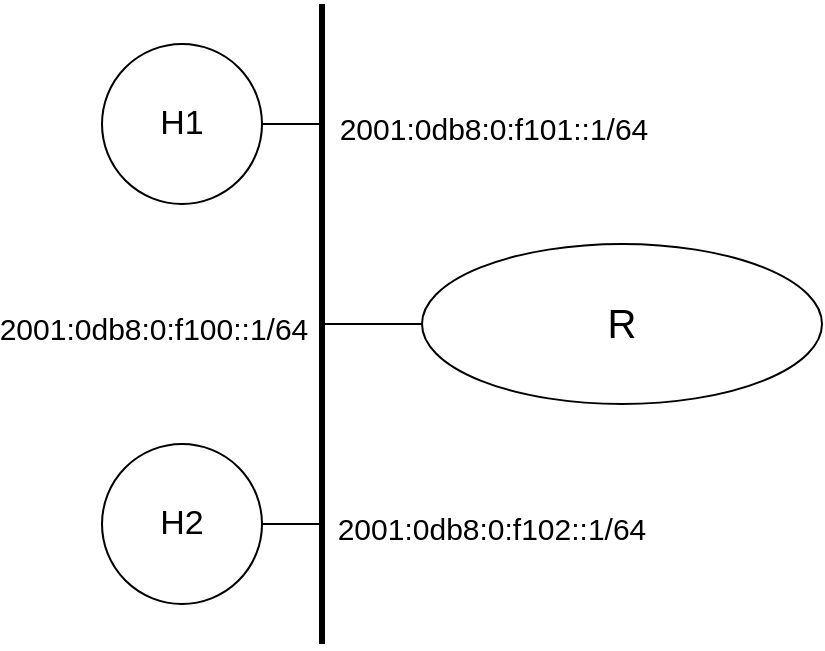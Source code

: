 <mxfile version="20.8.5" type="device"><diagram id="f8YbcAikrOy_WmCwIhZG" name="Página-1"><mxGraphModel dx="1434" dy="796" grid="1" gridSize="10" guides="1" tooltips="1" connect="1" arrows="1" fold="1" page="1" pageScale="1" pageWidth="827" pageHeight="1169" math="0" shadow="0"><root><mxCell id="0"/><mxCell id="1" parent="0"/><mxCell id="7nDh5w4yAjnmHJVCMxGV-1" value="" style="endArrow=none;html=1;rounded=0;strokeWidth=3;" parent="1" edge="1"><mxGeometry width="50" height="50" relative="1" as="geometry"><mxPoint x="344" y="480" as="sourcePoint"/><mxPoint x="344" y="160" as="targetPoint"/></mxGeometry></mxCell><mxCell id="7nDh5w4yAjnmHJVCMxGV-2" value="&lt;font style=&quot;font-size: 17px;&quot;&gt;H1&lt;/font&gt;" style="ellipse;whiteSpace=wrap;html=1;aspect=fixed;" parent="1" vertex="1"><mxGeometry x="234" y="180" width="80" height="80" as="geometry"/></mxCell><mxCell id="7nDh5w4yAjnmHJVCMxGV-3" value="" style="endArrow=none;html=1;rounded=0;strokeWidth=1;" parent="1" edge="1"><mxGeometry width="50" height="50" relative="1" as="geometry"><mxPoint x="314" y="220.0" as="sourcePoint"/><mxPoint x="344" y="220.0" as="targetPoint"/></mxGeometry></mxCell><mxCell id="7nDh5w4yAjnmHJVCMxGV-4" value="&lt;font style=&quot;font-size: 17px;&quot;&gt;H2&lt;/font&gt;" style="ellipse;whiteSpace=wrap;html=1;aspect=fixed;" parent="1" vertex="1"><mxGeometry x="234" y="380" width="80" height="80" as="geometry"/></mxCell><mxCell id="7nDh5w4yAjnmHJVCMxGV-5" value="" style="endArrow=none;html=1;rounded=0;strokeWidth=1;" parent="1" edge="1"><mxGeometry width="50" height="50" relative="1" as="geometry"><mxPoint x="314" y="420" as="sourcePoint"/><mxPoint x="344" y="420" as="targetPoint"/></mxGeometry></mxCell><mxCell id="7nDh5w4yAjnmHJVCMxGV-6" value="&lt;font style=&quot;font-size: 20px;&quot;&gt;R&lt;/font&gt;" style="ellipse;whiteSpace=wrap;html=1;fontSize=17;" parent="1" vertex="1"><mxGeometry x="394" y="280" width="200" height="80" as="geometry"/></mxCell><mxCell id="7nDh5w4yAjnmHJVCMxGV-7" value="" style="endArrow=none;html=1;rounded=0;fontSize=17;strokeWidth=1;entryX=0;entryY=0.5;entryDx=0;entryDy=0;" parent="1" target="7nDh5w4yAjnmHJVCMxGV-6" edge="1"><mxGeometry width="50" height="50" relative="1" as="geometry"><mxPoint x="344" y="320.0" as="sourcePoint"/><mxPoint x="384" y="320" as="targetPoint"/></mxGeometry></mxCell><mxCell id="7nDh5w4yAjnmHJVCMxGV-20" value="&lt;font style=&quot;font-size: 15px;&quot;&gt;2001:0db8:0:f101::1/64&lt;br&gt;&lt;/font&gt;" style="text;html=1;strokeColor=none;fillColor=none;align=center;verticalAlign=middle;whiteSpace=wrap;rounded=0;fontSize=20;" parent="1" vertex="1"><mxGeometry x="390" y="205" width="80" height="30" as="geometry"/></mxCell><mxCell id="7nDh5w4yAjnmHJVCMxGV-21" value="&lt;font style=&quot;font-size: 15px;&quot;&gt;2001:0db8:0:f102::1/64&lt;br&gt;&lt;/font&gt;" style="text;html=1;strokeColor=none;fillColor=none;align=center;verticalAlign=middle;whiteSpace=wrap;rounded=0;fontSize=20;" parent="1" vertex="1"><mxGeometry x="389" y="405" width="80" height="30" as="geometry"/></mxCell><mxCell id="7nDh5w4yAjnmHJVCMxGV-22" value="&lt;font style=&quot;font-size: 15px;&quot;&gt;2001:0db8:0:f100::1/64&lt;br&gt;&lt;/font&gt;" style="text;html=1;strokeColor=none;fillColor=none;align=center;verticalAlign=middle;whiteSpace=wrap;rounded=0;fontSize=20;" parent="1" vertex="1"><mxGeometry x="220" y="305" width="80" height="30" as="geometry"/></mxCell></root></mxGraphModel></diagram></mxfile>